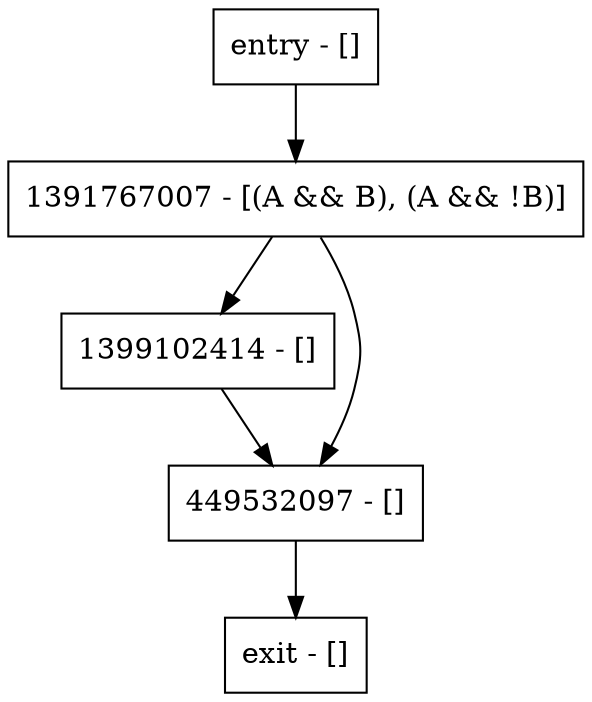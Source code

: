 digraph foo {
node [shape=record];
entry [label="entry - []"];
exit [label="exit - []"];
1399102414 [label="1399102414 - []"];
1391767007 [label="1391767007 - [(A && B), (A && !B)]"];
449532097 [label="449532097 - []"];
entry;
exit;
entry -> 1391767007;
1399102414 -> 449532097;
1391767007 -> 1399102414;
1391767007 -> 449532097;
449532097 -> exit;
}

